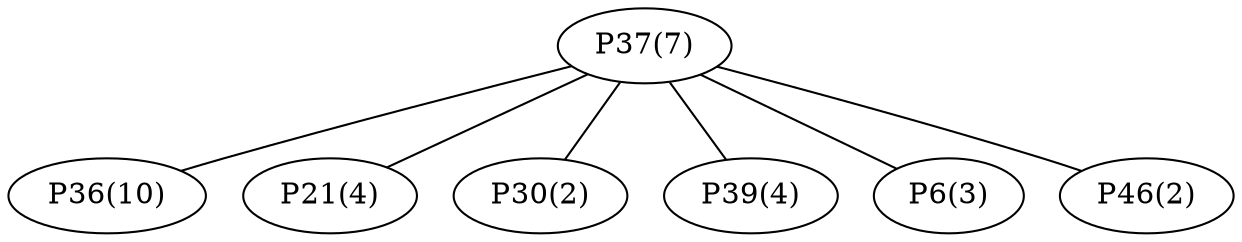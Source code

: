 graph network {
	"P37(7)";
	"P36(10)";
	"P21(4)";
	"P30(2)";
	"P39(4)";
	"P6(3)";
	"P46(2)";
	"P37(7)" -- "P36(10)";
	"P37(7)" -- "P21(4)";
	"P37(7)" -- "P30(2)";
	"P37(7)" -- "P39(4)";
	"P37(7)" -- "P6(3)";
	"P37(7)" -- "P46(2)";
}